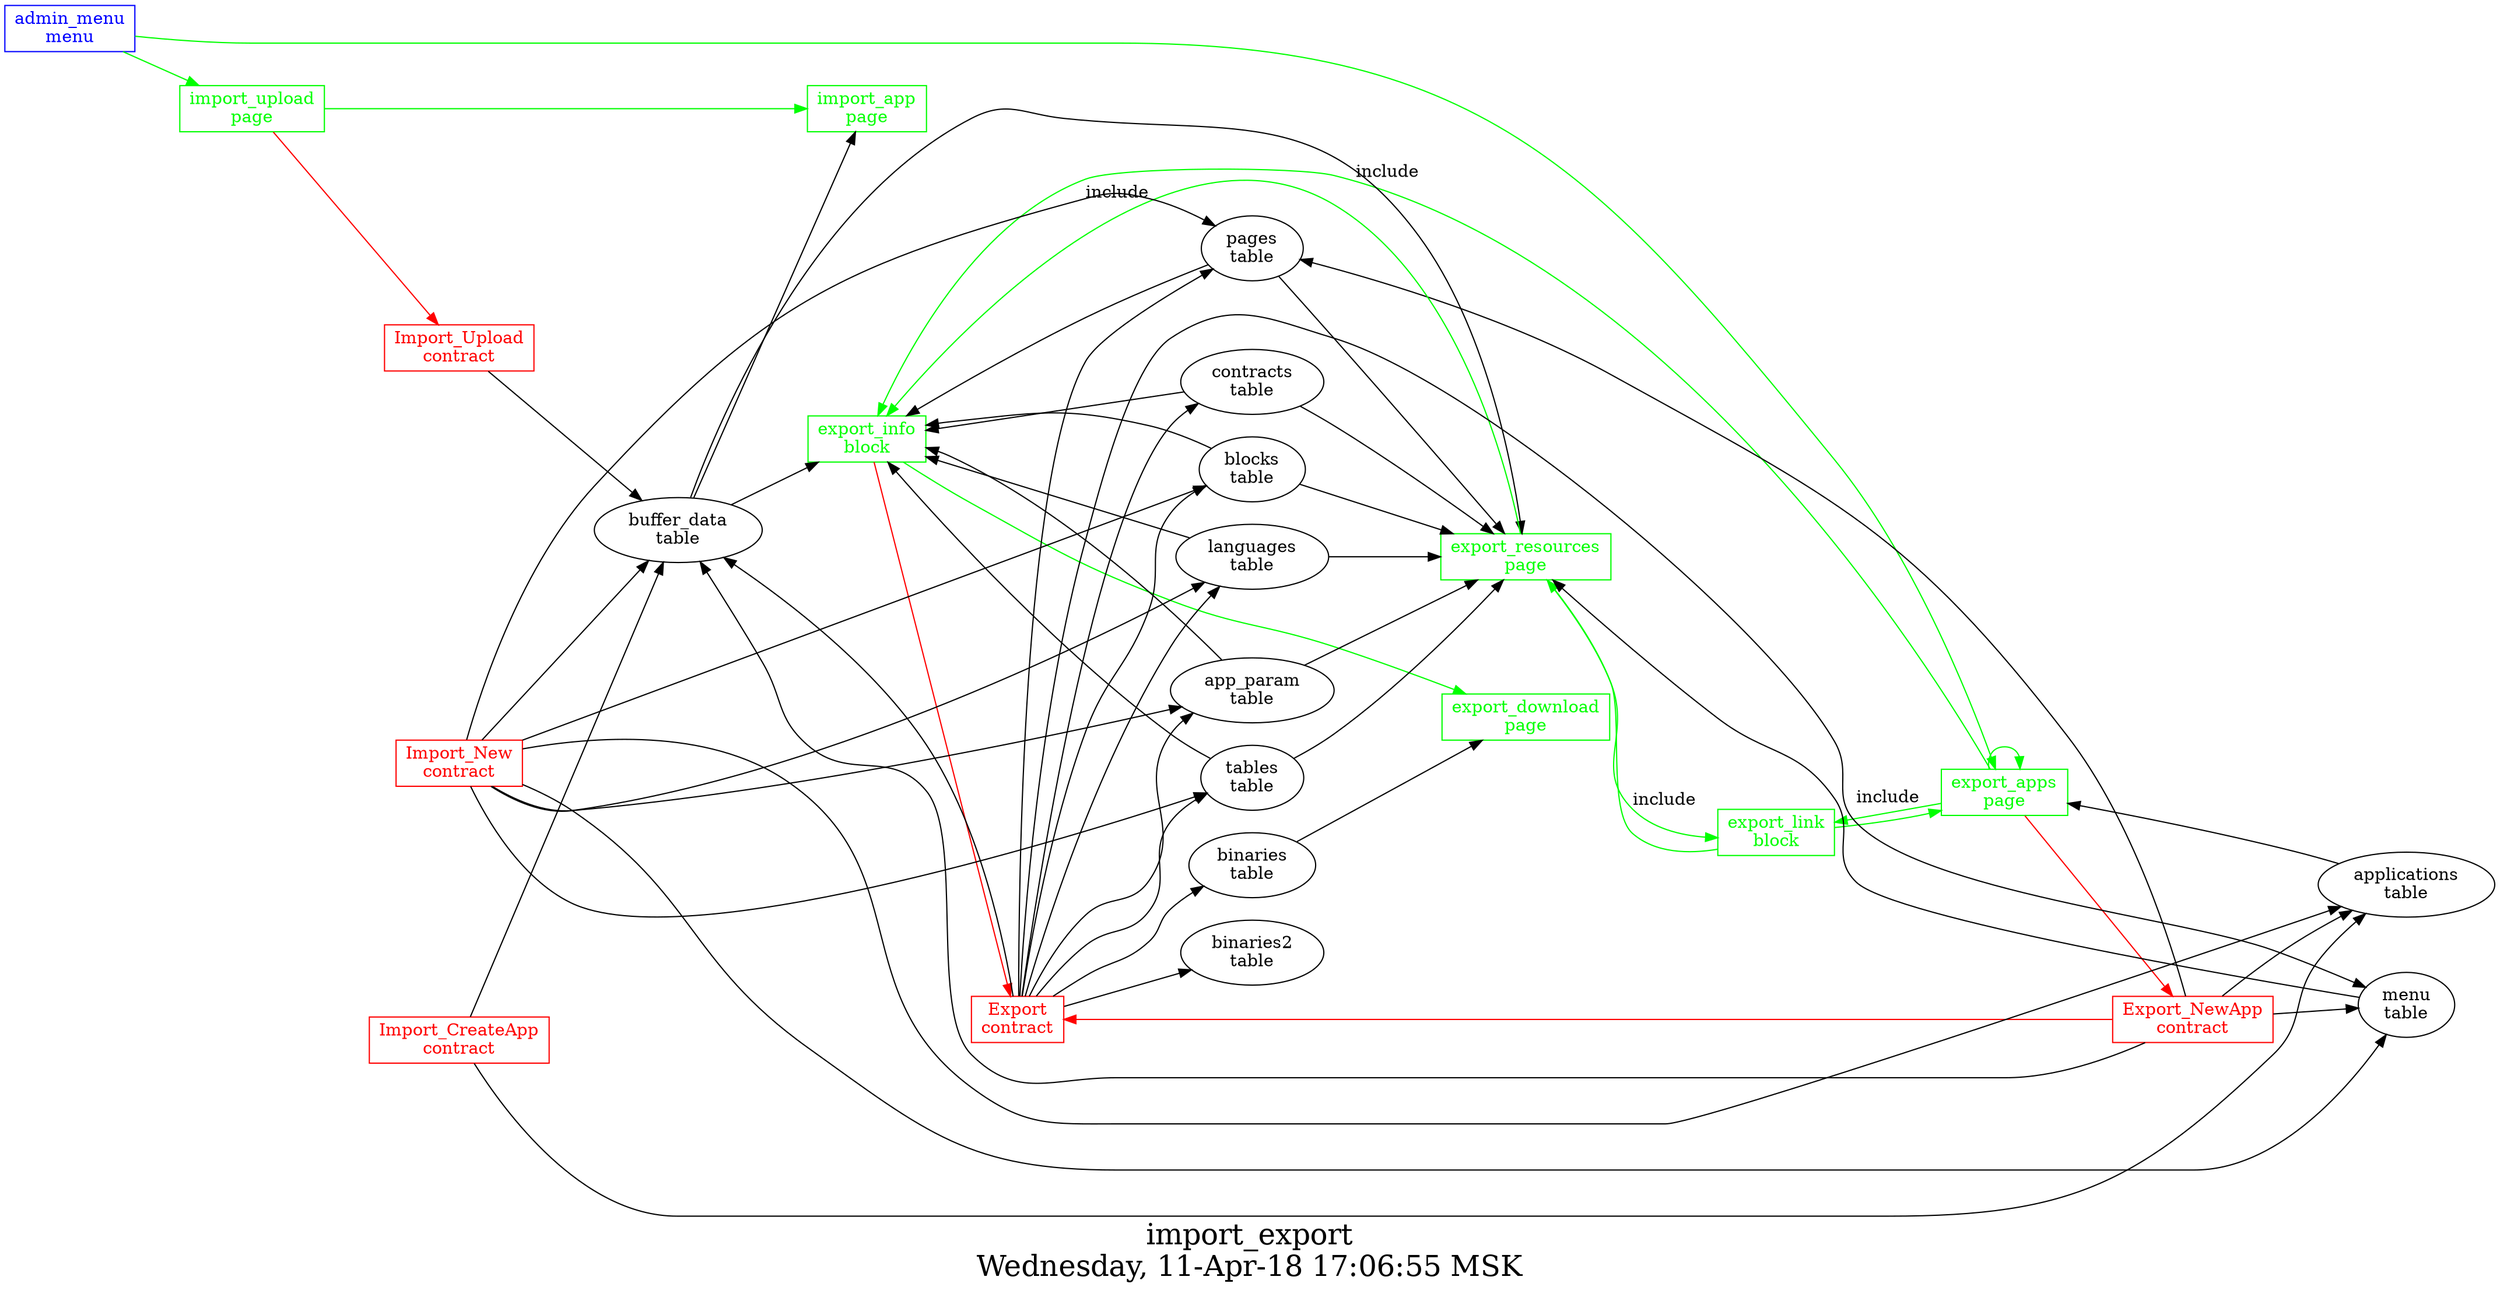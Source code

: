 digraph G {
graph [
  fontsize="24";
  label="import_export\nWednesday, 11-Apr-18 17:06:55 MSK";
  nojustify=true;
  ordering=out;
  rankdir=LR;
  size="30";
];
"admin_menu\nmenu" -> "import_upload\npage"  [ color=green ]
"admin_menu\nmenu" -> "export_apps\npage"  [ color=green ]
"admin_menu\nmenu" [color=blue, fontcolor=blue, group=menus, shape=record];
"export_apps\npage" -> "Export_NewApp\ncontract"  [ color=red ]
"applications\ntable" -> "export_apps\npage"  [ color="" ]
"export_apps\npage" -> "export_apps\npage"  [ color=green ]
"export_apps\npage" -> "export_link\nblock"  [ color=green, label=include ]
"export_apps\npage" -> "export_info\nblock"  [ color=green, label=include ]
"export_apps\npage" [color=green, fontcolor=green, group=pages, shape=record];
"binaries\ntable" -> "export_download\npage"  [ color="" ]
"export_download\npage" [color=green, fontcolor=green, group=pages, shape=record];
"buffer_data\ntable" -> "export_resources\npage"  [ color="" ]
"pages\ntable" -> "export_resources\npage"  [ color="" ]
"blocks\ntable" -> "export_resources\npage"  [ color="" ]
"menu\ntable" -> "export_resources\npage"  [ color="" ]
"app_param\ntable" -> "export_resources\npage"  [ color="" ]
"languages\ntable" -> "export_resources\npage"  [ color="" ]
"contracts\ntable" -> "export_resources\npage"  [ color="" ]
"tables\ntable" -> "export_resources\npage"  [ color="" ]
"export_resources\npage" -> "export_link\nblock"  [ color=green, label=include ]
"export_resources\npage" -> "export_info\nblock"  [ color=green, label=include ]
"export_resources\npage" [color=green, fontcolor=green, group=pages, shape=record];
"buffer_data\ntable" -> "import_app\npage"  [ color="" ]
"import_app\npage" [color=green, fontcolor=green, group=pages, shape=record];
"import_upload\npage" -> "Import_Upload\ncontract"  [ color=red ]
"import_upload\npage" -> "import_app\npage"  [ color=green ]
"import_upload\npage" [color=green, fontcolor=green, group=pages, shape=record];
"export_info\nblock" -> "Export\ncontract"  [ color=red ]
"buffer_data\ntable" -> "export_info\nblock"  [ color="" ]
"pages\ntable" -> "export_info\nblock"  [ color="" ]
"blocks\ntable" -> "export_info\nblock"  [ color="" ]
"app_param\ntable" -> "export_info\nblock"  [ color="" ]
"languages\ntable" -> "export_info\nblock"  [ color="" ]
"contracts\ntable" -> "export_info\nblock"  [ color="" ]
"tables\ntable" -> "export_info\nblock"  [ color="" ]
"export_info\nblock" -> "export_download\npage"  [ color=green ]
"export_info\nblock" [color=green, fontcolor=green, group=blocks, shape=record];
"export_link\nblock" -> "export_apps\npage"  [ color=green ]
"export_link\nblock" -> "export_resources\npage"  [ color=green ]
"export_link\nblock" [color=green, fontcolor=green, group=blocks, shape=record];
"Export\ncontract" -> "buffer_data\ntable"  [ color="" ]
"Export\ncontract" -> "pages\ntable"  [ color="" ]
"Export\ncontract" -> "menu\ntable"  [ color="" ]
"Export\ncontract" -> "contracts\ntable"  [ color="" ]
"Export\ncontract" -> "blocks\ntable"  [ color="" ]
"Export\ncontract" -> "languages\ntable"  [ color="" ]
"Export\ncontract" -> "app_param\ntable"  [ color="" ]
"Export\ncontract" -> "tables\ntable"  [ color="" ]
"Export\ncontract" -> "binaries\ntable"  [ color="" ]
"Export\ncontract" -> "binaries2\ntable"  [ color="" ]
"Export\ncontract" [color=red, fontcolor=red, group=contracts, shape=record];
"Export_NewApp\ncontract" -> "Export\ncontract"  [ color=red ]
"Export_NewApp\ncontract" -> "applications\ntable"  [ color="" ]
"Export_NewApp\ncontract" -> "pages\ntable"  [ color="" ]
"Export_NewApp\ncontract" -> "menu\ntable"  [ color="" ]
"Export_NewApp\ncontract" -> "buffer_data\ntable"  [ color="" ]
"Export_NewApp\ncontract" [color=red, fontcolor=red, group=contracts, shape=record];
"Import_CreateApp\ncontract" -> "buffer_data\ntable"  [ color="" ]
"Import_CreateApp\ncontract" -> "applications\ntable"  [ color="" ]
"Import_CreateApp\ncontract" [color=red, fontcolor=red, group=contracts, shape=record];
"Import_New\ncontract" -> "buffer_data\ntable"  [ color="" ]
"Import_New\ncontract" -> "applications\ntable"  [ color="" ]
"Import_New\ncontract" -> "pages\ntable"  [ color="" ]
"Import_New\ncontract" -> "blocks\ntable"  [ color="" ]
"Import_New\ncontract" -> "menu\ntable"  [ color="" ]
"Import_New\ncontract" -> "app_param\ntable"  [ color="" ]
"Import_New\ncontract" -> "languages\ntable"  [ color="" ]
"Import_New\ncontract" -> "tables\ntable"  [ color="" ]
"Import_New\ncontract" [color=red, fontcolor=red, group=contracts, shape=record];
"Import_Upload\ncontract" -> "buffer_data\ntable"  [ color="" ]
"Import_Upload\ncontract" [color=red, fontcolor=red, group=contracts, shape=record];
"binaries2\ntable" [color="", fontcolor="", group=tables, shape=""];
"buffer_data\ntable" [color="", fontcolor="", group=tables, shape=""];
}

